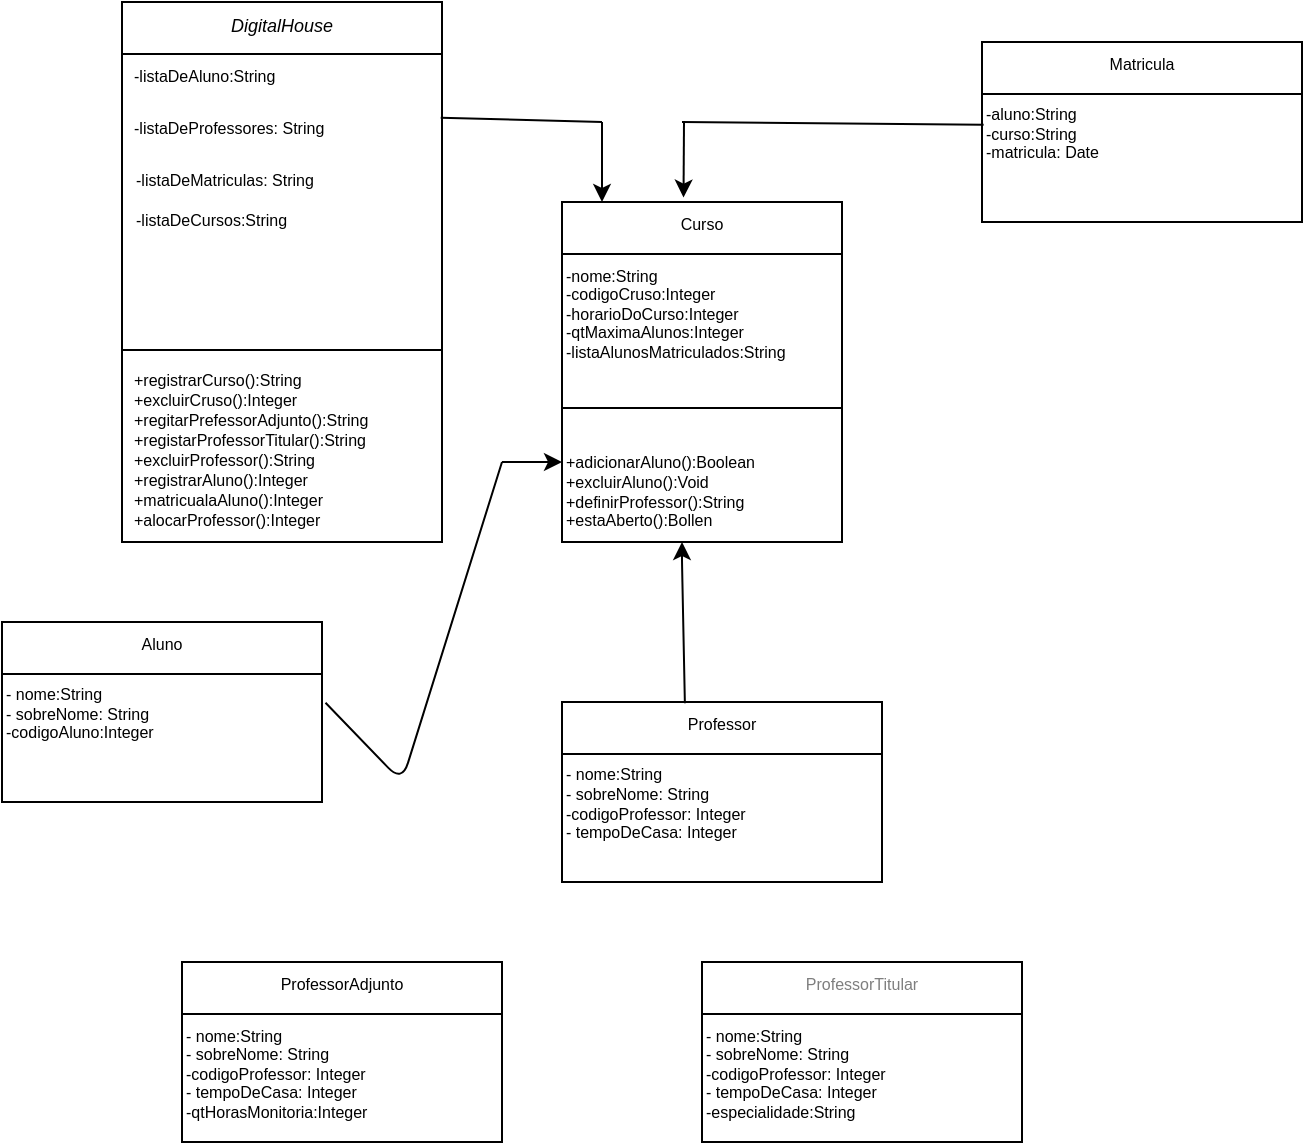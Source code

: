<mxfile version="14.7.7" type="github">
  <diagram id="C5RBs43oDa-KdzZeNtuy" name="Page-1">
    <mxGraphModel dx="1552" dy="811" grid="1" gridSize="10" guides="1" tooltips="1" connect="1" arrows="1" fold="1" page="1" pageScale="1" pageWidth="827" pageHeight="1169" math="0" shadow="0">
      <root>
        <mxCell id="WIyWlLk6GJQsqaUBKTNV-0" />
        <mxCell id="WIyWlLk6GJQsqaUBKTNV-1" parent="WIyWlLk6GJQsqaUBKTNV-0" />
        <mxCell id="zkfFHV4jXpPFQw0GAbJ--0" value="DigitalHouse" style="swimlane;fontStyle=2;align=center;verticalAlign=top;childLayout=stackLayout;horizontal=1;startSize=26;horizontalStack=0;resizeParent=1;resizeLast=0;collapsible=1;marginBottom=0;rounded=0;shadow=0;strokeWidth=1;fontSize=9;" parent="WIyWlLk6GJQsqaUBKTNV-1" vertex="1">
          <mxGeometry x="230" y="40" width="160" height="270" as="geometry">
            <mxRectangle x="220" y="120" width="160" height="26" as="alternateBounds" />
          </mxGeometry>
        </mxCell>
        <mxCell id="zkfFHV4jXpPFQw0GAbJ--1" value="-listaDeAluno:String&#xa;&#xa;" style="text;align=left;verticalAlign=top;spacingLeft=4;spacingRight=4;overflow=hidden;rotatable=0;points=[[0,0.5],[1,0.5]];portConstraint=eastwest;fontSize=8;" parent="zkfFHV4jXpPFQw0GAbJ--0" vertex="1">
          <mxGeometry y="26" width="160" height="26" as="geometry" />
        </mxCell>
        <mxCell id="zkfFHV4jXpPFQw0GAbJ--2" value="-listaDeProfessores: String" style="text;align=left;verticalAlign=top;spacingLeft=4;spacingRight=4;overflow=hidden;rotatable=0;points=[[0,0.5],[1,0.5]];portConstraint=eastwest;rounded=0;shadow=0;html=0;fontSize=8;" parent="zkfFHV4jXpPFQw0GAbJ--0" vertex="1">
          <mxGeometry y="52" width="160" height="26" as="geometry" />
        </mxCell>
        <mxCell id="zkfFHV4jXpPFQw0GAbJ--3" value="-listaDeMatriculas: String&#xa;&#xa;-listaDeCursos:String&#xa;&#xa;&#xa;" style="text;align=left;verticalAlign=top;spacingLeft=5;spacingRight=4;overflow=hidden;rotatable=0;points=[[0,0.5],[1,0.5]];portConstraint=eastwest;rounded=0;shadow=0;html=0;fontSize=8;" parent="zkfFHV4jXpPFQw0GAbJ--0" vertex="1">
          <mxGeometry y="78" width="160" height="92" as="geometry" />
        </mxCell>
        <mxCell id="zkfFHV4jXpPFQw0GAbJ--4" value="" style="line;html=1;strokeWidth=1;align=left;verticalAlign=middle;spacingTop=-1;spacingLeft=3;spacingRight=3;rotatable=0;labelPosition=right;points=[];portConstraint=eastwest;fontSize=8;" parent="zkfFHV4jXpPFQw0GAbJ--0" vertex="1">
          <mxGeometry y="170" width="160" height="8" as="geometry" />
        </mxCell>
        <mxCell id="zkfFHV4jXpPFQw0GAbJ--5" value="+registrarCurso():String&#xa;+excluirCruso():Integer&#xa;+regitarPrefessorAdjunto():String&#xa;+registarProfessorTitular():String&#xa;+excluirProfessor():String&#xa;+registrarAluno():Integer&#xa;+matricualaAluno():Integer&#xa;+alocarProfessor():Integer" style="text;align=left;verticalAlign=top;spacingLeft=4;spacingRight=4;overflow=hidden;rotatable=0;points=[[0,0.5],[1,0.5]];portConstraint=eastwest;fontSize=8;" parent="zkfFHV4jXpPFQw0GAbJ--0" vertex="1">
          <mxGeometry y="178" width="160" height="92" as="geometry" />
        </mxCell>
        <mxCell id="zkfFHV4jXpPFQw0GAbJ--6" value="Aluno" style="swimlane;fontStyle=0;align=center;verticalAlign=top;childLayout=stackLayout;horizontal=1;startSize=26;horizontalStack=0;resizeParent=1;resizeLast=0;collapsible=1;marginBottom=0;rounded=0;shadow=0;strokeWidth=1;fontSize=8;" parent="WIyWlLk6GJQsqaUBKTNV-1" vertex="1">
          <mxGeometry x="170" y="350" width="160" height="90" as="geometry">
            <mxRectangle x="130" y="380" width="160" height="26" as="alternateBounds" />
          </mxGeometry>
        </mxCell>
        <mxCell id="Pj54czeNqitxcy5ZFYa2-34" value="- nome:String&lt;br&gt;- sobreNome: String&lt;br&gt;-codigoAluno:Integer" style="text;html=1;align=left;verticalAlign=middle;resizable=0;points=[];autosize=1;strokeColor=none;fontSize=8;" vertex="1" parent="zkfFHV4jXpPFQw0GAbJ--6">
          <mxGeometry y="26" width="160" height="40" as="geometry" />
        </mxCell>
        <mxCell id="zkfFHV4jXpPFQw0GAbJ--17" value="Curso" style="swimlane;fontStyle=0;align=center;verticalAlign=top;childLayout=stackLayout;horizontal=1;startSize=26;horizontalStack=0;resizeParent=1;resizeLast=0;collapsible=1;marginBottom=0;rounded=0;shadow=0;strokeWidth=1;fontSize=8;" parent="WIyWlLk6GJQsqaUBKTNV-1" vertex="1">
          <mxGeometry x="450" y="140" width="140" height="170" as="geometry">
            <mxRectangle x="550" y="140" width="160" height="26" as="alternateBounds" />
          </mxGeometry>
        </mxCell>
        <mxCell id="Pj54czeNqitxcy5ZFYa2-46" value="-nome:String&lt;br&gt;-codigoCruso:Integer&lt;br&gt;-horarioDoCurso:Integer&lt;br&gt;-qtMaximaAlunos:Integer&lt;br&gt;-listaAlunosMatriculados:String" style="text;html=1;align=left;verticalAlign=middle;resizable=0;points=[];autosize=1;strokeColor=none;fontSize=8;" vertex="1" parent="zkfFHV4jXpPFQw0GAbJ--17">
          <mxGeometry y="26" width="140" height="60" as="geometry" />
        </mxCell>
        <mxCell id="zkfFHV4jXpPFQw0GAbJ--23" value="" style="line;html=1;strokeWidth=1;align=left;verticalAlign=middle;spacingTop=-1;spacingLeft=3;spacingRight=3;rotatable=0;labelPosition=right;points=[];portConstraint=eastwest;fontSize=7;" parent="zkfFHV4jXpPFQw0GAbJ--17" vertex="1">
          <mxGeometry y="86" width="140" height="34" as="geometry" />
        </mxCell>
        <mxCell id="Pj54czeNqitxcy5ZFYa2-47" value="+adicionarAluno():Boolean&lt;br&gt;+excluirAluno():Void&lt;br&gt;+definirProfessor():String&lt;br&gt;+estaAberto():Bollen" style="text;html=1;align=left;verticalAlign=middle;resizable=0;points=[];autosize=1;strokeColor=none;fontSize=8;" vertex="1" parent="zkfFHV4jXpPFQw0GAbJ--17">
          <mxGeometry y="120" width="140" height="50" as="geometry" />
        </mxCell>
        <mxCell id="Pj54czeNqitxcy5ZFYa2-36" value="ProfessorTitular" style="swimlane;fontStyle=0;align=center;verticalAlign=top;childLayout=stackLayout;horizontal=1;startSize=26;horizontalStack=0;resizeParent=1;resizeLast=0;collapsible=1;marginBottom=0;rounded=0;shadow=0;strokeWidth=1;fontSize=8;textOpacity=50;" vertex="1" parent="WIyWlLk6GJQsqaUBKTNV-1">
          <mxGeometry x="520" y="520" width="160" height="90" as="geometry">
            <mxRectangle x="130" y="380" width="160" height="26" as="alternateBounds" />
          </mxGeometry>
        </mxCell>
        <mxCell id="Pj54czeNqitxcy5ZFYa2-37" value="- nome:String&lt;br&gt;- sobreNome: String&lt;br&gt;-codigoProfessor: Integer&lt;br&gt;- tempoDeCasa: Integer&lt;br&gt;-especialidade:String" style="text;html=1;align=left;verticalAlign=middle;resizable=0;points=[];autosize=1;strokeColor=none;fontSize=8;" vertex="1" parent="Pj54czeNqitxcy5ZFYa2-36">
          <mxGeometry y="26" width="160" height="60" as="geometry" />
        </mxCell>
        <mxCell id="Pj54czeNqitxcy5ZFYa2-38" value="ProfessorAdjunto" style="swimlane;fontStyle=0;align=center;verticalAlign=top;childLayout=stackLayout;horizontal=1;startSize=26;horizontalStack=0;resizeParent=1;resizeLast=0;collapsible=1;marginBottom=0;rounded=0;shadow=0;strokeWidth=1;fontSize=8;" vertex="1" parent="WIyWlLk6GJQsqaUBKTNV-1">
          <mxGeometry x="260" y="520" width="160" height="90" as="geometry">
            <mxRectangle x="130" y="380" width="160" height="26" as="alternateBounds" />
          </mxGeometry>
        </mxCell>
        <mxCell id="Pj54czeNqitxcy5ZFYa2-39" value="- nome:String&lt;br&gt;- sobreNome: String&lt;br&gt;-codigoProfessor: Integer&lt;br&gt;- tempoDeCasa: Integer&lt;br&gt;-qtHorasMonitoria:Integer" style="text;html=1;align=left;verticalAlign=middle;resizable=0;points=[];autosize=1;strokeColor=none;fontSize=8;" vertex="1" parent="Pj54czeNqitxcy5ZFYa2-38">
          <mxGeometry y="26" width="160" height="60" as="geometry" />
        </mxCell>
        <mxCell id="Pj54czeNqitxcy5ZFYa2-42" value="Professor" style="swimlane;fontStyle=0;align=center;verticalAlign=top;childLayout=stackLayout;horizontal=1;startSize=26;horizontalStack=0;resizeParent=1;resizeLast=0;collapsible=1;marginBottom=0;rounded=0;shadow=0;strokeWidth=1;fontSize=8;" vertex="1" parent="WIyWlLk6GJQsqaUBKTNV-1">
          <mxGeometry x="450" y="390" width="160" height="90" as="geometry">
            <mxRectangle x="130" y="380" width="160" height="26" as="alternateBounds" />
          </mxGeometry>
        </mxCell>
        <mxCell id="Pj54czeNqitxcy5ZFYa2-43" value="- nome:String&lt;br&gt;- sobreNome: String&lt;br&gt;-codigoProfessor: Integer&lt;br&gt;- tempoDeCasa: Integer&lt;br&gt;" style="text;html=1;align=left;verticalAlign=middle;resizable=0;points=[];autosize=1;strokeColor=none;fontSize=8;" vertex="1" parent="Pj54czeNqitxcy5ZFYa2-42">
          <mxGeometry y="26" width="160" height="50" as="geometry" />
        </mxCell>
        <mxCell id="Pj54czeNqitxcy5ZFYa2-44" value="Matricula" style="swimlane;fontStyle=0;align=center;verticalAlign=top;childLayout=stackLayout;horizontal=1;startSize=26;horizontalStack=0;resizeParent=1;resizeLast=0;collapsible=1;marginBottom=0;rounded=0;shadow=0;strokeWidth=1;fontSize=8;" vertex="1" parent="WIyWlLk6GJQsqaUBKTNV-1">
          <mxGeometry x="660" y="60" width="160" height="90" as="geometry">
            <mxRectangle x="130" y="380" width="160" height="26" as="alternateBounds" />
          </mxGeometry>
        </mxCell>
        <mxCell id="Pj54czeNqitxcy5ZFYa2-45" value="-aluno:String&lt;br&gt;-curso:String&lt;br&gt;-matricula: Date" style="text;html=1;align=left;verticalAlign=middle;resizable=0;points=[];autosize=1;strokeColor=none;fontSize=8;" vertex="1" parent="Pj54czeNqitxcy5ZFYa2-44">
          <mxGeometry y="26" width="160" height="40" as="geometry" />
        </mxCell>
        <mxCell id="Pj54czeNqitxcy5ZFYa2-52" value="" style="endArrow=classic;html=1;fontSize=8;strokeColor=#000000;entryX=0.434;entryY=-0.013;entryDx=0;entryDy=0;entryPerimeter=0;" edge="1" parent="WIyWlLk6GJQsqaUBKTNV-1" target="zkfFHV4jXpPFQw0GAbJ--17">
          <mxGeometry width="50" height="50" relative="1" as="geometry">
            <mxPoint x="511" y="100" as="sourcePoint" />
            <mxPoint x="509.76" y="130" as="targetPoint" />
          </mxGeometry>
        </mxCell>
        <mxCell id="Pj54czeNqitxcy5ZFYa2-54" value="" style="endArrow=none;html=1;fontSize=8;strokeColor=#000000;entryX=0.005;entryY=0.385;entryDx=0;entryDy=0;entryPerimeter=0;" edge="1" parent="WIyWlLk6GJQsqaUBKTNV-1" target="Pj54czeNqitxcy5ZFYa2-45">
          <mxGeometry width="50" height="50" relative="1" as="geometry">
            <mxPoint x="510" y="100" as="sourcePoint" />
            <mxPoint x="560" y="50" as="targetPoint" />
          </mxGeometry>
        </mxCell>
        <mxCell id="Pj54czeNqitxcy5ZFYa2-55" value="" style="endArrow=classic;html=1;fontSize=8;strokeColor=#000000;" edge="1" parent="WIyWlLk6GJQsqaUBKTNV-1">
          <mxGeometry width="50" height="50" relative="1" as="geometry">
            <mxPoint x="470" y="100" as="sourcePoint" />
            <mxPoint x="470" y="140" as="targetPoint" />
            <Array as="points" />
          </mxGeometry>
        </mxCell>
        <mxCell id="Pj54czeNqitxcy5ZFYa2-56" value="" style="endArrow=none;html=1;fontSize=8;strokeColor=#000000;exitX=0.996;exitY=0.224;exitDx=0;exitDy=0;exitPerimeter=0;" edge="1" parent="WIyWlLk6GJQsqaUBKTNV-1" source="zkfFHV4jXpPFQw0GAbJ--2">
          <mxGeometry width="50" height="50" relative="1" as="geometry">
            <mxPoint x="389" y="110" as="sourcePoint" />
            <mxPoint x="470" y="100" as="targetPoint" />
          </mxGeometry>
        </mxCell>
        <mxCell id="Pj54czeNqitxcy5ZFYa2-57" value="" style="endArrow=classic;html=1;fontSize=8;strokeColor=#000000;exitX=0.384;exitY=0.007;exitDx=0;exitDy=0;exitPerimeter=0;" edge="1" parent="WIyWlLk6GJQsqaUBKTNV-1" source="Pj54czeNqitxcy5ZFYa2-42">
          <mxGeometry width="50" height="50" relative="1" as="geometry">
            <mxPoint x="460" y="360" as="sourcePoint" />
            <mxPoint x="510" y="310" as="targetPoint" />
            <Array as="points">
              <mxPoint x="510" y="320" />
            </Array>
          </mxGeometry>
        </mxCell>
        <mxCell id="Pj54czeNqitxcy5ZFYa2-63" value="" style="endArrow=classic;html=1;fontSize=8;strokeColor=#000000;" edge="1" parent="WIyWlLk6GJQsqaUBKTNV-1">
          <mxGeometry width="50" height="50" relative="1" as="geometry">
            <mxPoint x="420" y="270" as="sourcePoint" />
            <mxPoint x="450" y="270" as="targetPoint" />
          </mxGeometry>
        </mxCell>
        <mxCell id="Pj54czeNqitxcy5ZFYa2-65" value="" style="endArrow=none;html=1;fontSize=8;strokeColor=#000000;exitX=1.011;exitY=0.36;exitDx=0;exitDy=0;exitPerimeter=0;" edge="1" parent="WIyWlLk6GJQsqaUBKTNV-1" source="Pj54czeNqitxcy5ZFYa2-34">
          <mxGeometry width="50" height="50" relative="1" as="geometry">
            <mxPoint x="350" y="450" as="sourcePoint" />
            <mxPoint x="420" y="270" as="targetPoint" />
            <Array as="points">
              <mxPoint x="370" y="430" />
            </Array>
          </mxGeometry>
        </mxCell>
      </root>
    </mxGraphModel>
  </diagram>
</mxfile>

